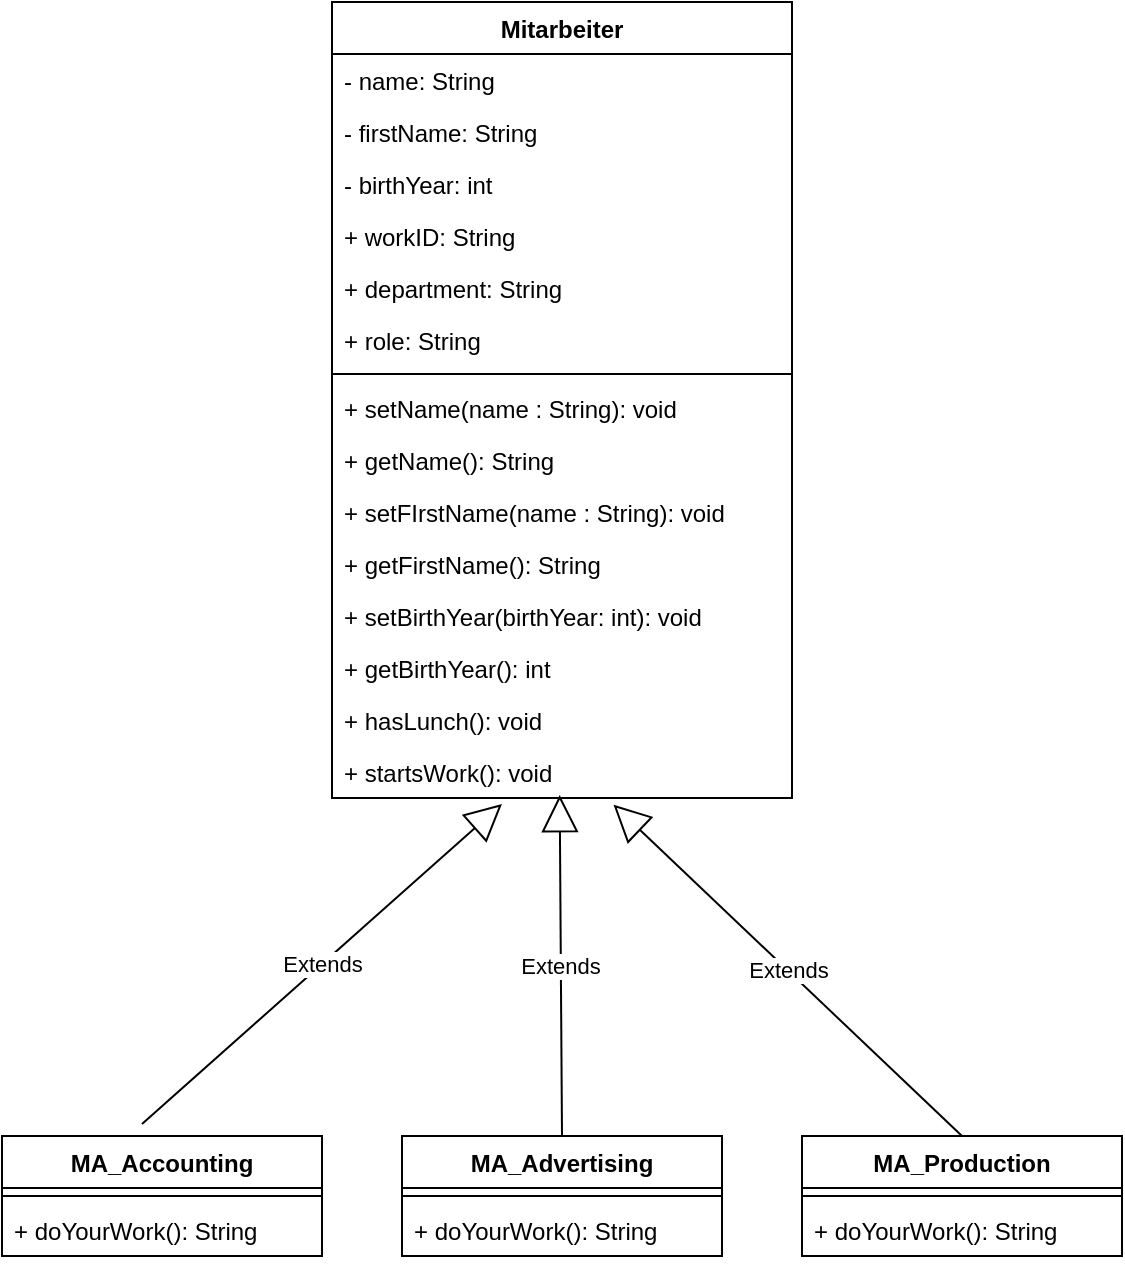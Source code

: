 <mxfile pages="1">
    <diagram id="d2ii8HHGaeJqe1fxGpcZ" name="Version_1">
        <mxGraphModel dx="832" dy="218" grid="1" gridSize="10" guides="1" tooltips="1" connect="1" arrows="1" fold="1" page="1" pageScale="1" pageWidth="1169" pageHeight="827" math="0" shadow="0">
            <root>
                <mxCell id="0"/>
                <mxCell id="1" parent="0"/>
                <mxCell id="HxzilzkeXnBnJLQ9JSz_-1" value="Mitarbeiter" style="swimlane;fontStyle=1;align=center;verticalAlign=top;childLayout=stackLayout;horizontal=1;startSize=26;horizontalStack=0;resizeParent=1;resizeParentMax=0;resizeLast=0;collapsible=1;marginBottom=0;" parent="1" vertex="1">
                    <mxGeometry x="445" y="39" width="230" height="398" as="geometry"/>
                </mxCell>
                <mxCell id="HxzilzkeXnBnJLQ9JSz_-2" value="- name: String" style="text;strokeColor=none;fillColor=none;align=left;verticalAlign=top;spacingLeft=4;spacingRight=4;overflow=hidden;rotatable=0;points=[[0,0.5],[1,0.5]];portConstraint=eastwest;" parent="HxzilzkeXnBnJLQ9JSz_-1" vertex="1">
                    <mxGeometry y="26" width="230" height="26" as="geometry"/>
                </mxCell>
                <mxCell id="HxzilzkeXnBnJLQ9JSz_-6" value="- firstName: String" style="text;strokeColor=none;fillColor=none;align=left;verticalAlign=top;spacingLeft=4;spacingRight=4;overflow=hidden;rotatable=0;points=[[0,0.5],[1,0.5]];portConstraint=eastwest;" parent="HxzilzkeXnBnJLQ9JSz_-1" vertex="1">
                    <mxGeometry y="52" width="230" height="26" as="geometry"/>
                </mxCell>
                <mxCell id="HxzilzkeXnBnJLQ9JSz_-20" value="- birthYear: int" style="text;strokeColor=none;fillColor=none;align=left;verticalAlign=top;spacingLeft=4;spacingRight=4;overflow=hidden;rotatable=0;points=[[0,0.5],[1,0.5]];portConstraint=eastwest;" parent="HxzilzkeXnBnJLQ9JSz_-1" vertex="1">
                    <mxGeometry y="78" width="230" height="26" as="geometry"/>
                </mxCell>
                <mxCell id="HxzilzkeXnBnJLQ9JSz_-22" value="+ workID: String" style="text;strokeColor=none;fillColor=none;align=left;verticalAlign=top;spacingLeft=4;spacingRight=4;overflow=hidden;rotatable=0;points=[[0,0.5],[1,0.5]];portConstraint=eastwest;" parent="HxzilzkeXnBnJLQ9JSz_-1" vertex="1">
                    <mxGeometry y="104" width="230" height="26" as="geometry"/>
                </mxCell>
                <mxCell id="HxzilzkeXnBnJLQ9JSz_-21" value="+ department: String" style="text;strokeColor=none;fillColor=none;align=left;verticalAlign=top;spacingLeft=4;spacingRight=4;overflow=hidden;rotatable=0;points=[[0,0.5],[1,0.5]];portConstraint=eastwest;" parent="HxzilzkeXnBnJLQ9JSz_-1" vertex="1">
                    <mxGeometry y="130" width="230" height="26" as="geometry"/>
                </mxCell>
                <mxCell id="HxzilzkeXnBnJLQ9JSz_-5" value="+ role: String" style="text;strokeColor=none;fillColor=none;align=left;verticalAlign=top;spacingLeft=4;spacingRight=4;overflow=hidden;rotatable=0;points=[[0,0.5],[1,0.5]];portConstraint=eastwest;" parent="HxzilzkeXnBnJLQ9JSz_-1" vertex="1">
                    <mxGeometry y="156" width="230" height="26" as="geometry"/>
                </mxCell>
                <mxCell id="HxzilzkeXnBnJLQ9JSz_-3" value="" style="line;strokeWidth=1;fillColor=none;align=left;verticalAlign=middle;spacingTop=-1;spacingLeft=3;spacingRight=3;rotatable=0;labelPosition=right;points=[];portConstraint=eastwest;" parent="HxzilzkeXnBnJLQ9JSz_-1" vertex="1">
                    <mxGeometry y="182" width="230" height="8" as="geometry"/>
                </mxCell>
                <mxCell id="HxzilzkeXnBnJLQ9JSz_-4" value="+ setName(name : String): void" style="text;strokeColor=none;fillColor=none;align=left;verticalAlign=top;spacingLeft=4;spacingRight=4;overflow=hidden;rotatable=0;points=[[0,0.5],[1,0.5]];portConstraint=eastwest;" parent="HxzilzkeXnBnJLQ9JSz_-1" vertex="1">
                    <mxGeometry y="190" width="230" height="26" as="geometry"/>
                </mxCell>
                <mxCell id="HxzilzkeXnBnJLQ9JSz_-33" value="+ getName(): String" style="text;strokeColor=none;fillColor=none;align=left;verticalAlign=top;spacingLeft=4;spacingRight=4;overflow=hidden;rotatable=0;points=[[0,0.5],[1,0.5]];portConstraint=eastwest;" parent="HxzilzkeXnBnJLQ9JSz_-1" vertex="1">
                    <mxGeometry y="216" width="230" height="26" as="geometry"/>
                </mxCell>
                <mxCell id="HxzilzkeXnBnJLQ9JSz_-77" value="+ setFIrstName(name : String): void" style="text;strokeColor=none;fillColor=none;align=left;verticalAlign=top;spacingLeft=4;spacingRight=4;overflow=hidden;rotatable=0;points=[[0,0.5],[1,0.5]];portConstraint=eastwest;" parent="HxzilzkeXnBnJLQ9JSz_-1" vertex="1">
                    <mxGeometry y="242" width="230" height="26" as="geometry"/>
                </mxCell>
                <mxCell id="HxzilzkeXnBnJLQ9JSz_-37" value="+ getFirstName(): String" style="text;strokeColor=none;fillColor=none;align=left;verticalAlign=top;spacingLeft=4;spacingRight=4;overflow=hidden;rotatable=0;points=[[0,0.5],[1,0.5]];portConstraint=eastwest;" parent="HxzilzkeXnBnJLQ9JSz_-1" vertex="1">
                    <mxGeometry y="268" width="230" height="26" as="geometry"/>
                </mxCell>
                <mxCell id="HxzilzkeXnBnJLQ9JSz_-78" value="+ setBirthYear(birthYear: int): void" style="text;strokeColor=none;fillColor=none;align=left;verticalAlign=top;spacingLeft=4;spacingRight=4;overflow=hidden;rotatable=0;points=[[0,0.5],[1,0.5]];portConstraint=eastwest;" parent="HxzilzkeXnBnJLQ9JSz_-1" vertex="1">
                    <mxGeometry y="294" width="230" height="26" as="geometry"/>
                </mxCell>
                <mxCell id="HxzilzkeXnBnJLQ9JSz_-38" value="+ getBirthYear(): int" style="text;strokeColor=none;fillColor=none;align=left;verticalAlign=top;spacingLeft=4;spacingRight=4;overflow=hidden;rotatable=0;points=[[0,0.5],[1,0.5]];portConstraint=eastwest;" parent="HxzilzkeXnBnJLQ9JSz_-1" vertex="1">
                    <mxGeometry y="320" width="230" height="26" as="geometry"/>
                </mxCell>
                <mxCell id="HxzilzkeXnBnJLQ9JSz_-81" value="+ hasLunch(): void" style="text;strokeColor=none;fillColor=none;align=left;verticalAlign=top;spacingLeft=4;spacingRight=4;overflow=hidden;rotatable=0;points=[[0,0.5],[1,0.5]];portConstraint=eastwest;" parent="HxzilzkeXnBnJLQ9JSz_-1" vertex="1">
                    <mxGeometry y="346" width="230" height="26" as="geometry"/>
                </mxCell>
                <mxCell id="HxzilzkeXnBnJLQ9JSz_-82" value="+ startsWork(): void" style="text;strokeColor=none;fillColor=none;align=left;verticalAlign=top;spacingLeft=4;spacingRight=4;overflow=hidden;rotatable=0;points=[[0,0.5],[1,0.5]];portConstraint=eastwest;" parent="HxzilzkeXnBnJLQ9JSz_-1" vertex="1">
                    <mxGeometry y="372" width="230" height="26" as="geometry"/>
                </mxCell>
                <mxCell id="95ybf5Jd7rPmQPyVANxa-5" value="MA_Accounting" style="swimlane;fontStyle=1;align=center;verticalAlign=top;childLayout=stackLayout;horizontal=1;startSize=26;horizontalStack=0;resizeParent=1;resizeParentMax=0;resizeLast=0;collapsible=1;marginBottom=0;" parent="1" vertex="1">
                    <mxGeometry x="280" y="606" width="160" height="60" as="geometry"/>
                </mxCell>
                <mxCell id="95ybf5Jd7rPmQPyVANxa-7" value="" style="line;strokeWidth=1;fillColor=none;align=left;verticalAlign=middle;spacingTop=-1;spacingLeft=3;spacingRight=3;rotatable=0;labelPosition=right;points=[];portConstraint=eastwest;" parent="95ybf5Jd7rPmQPyVANxa-5" vertex="1">
                    <mxGeometry y="26" width="160" height="8" as="geometry"/>
                </mxCell>
                <mxCell id="95ybf5Jd7rPmQPyVANxa-8" value="+ doYourWork(): String" style="text;strokeColor=none;fillColor=none;align=left;verticalAlign=top;spacingLeft=4;spacingRight=4;overflow=hidden;rotatable=0;points=[[0,0.5],[1,0.5]];portConstraint=eastwest;" parent="95ybf5Jd7rPmQPyVANxa-5" vertex="1">
                    <mxGeometry y="34" width="160" height="26" as="geometry"/>
                </mxCell>
                <mxCell id="95ybf5Jd7rPmQPyVANxa-9" value="MA_Advertising" style="swimlane;fontStyle=1;align=center;verticalAlign=top;childLayout=stackLayout;horizontal=1;startSize=26;horizontalStack=0;resizeParent=1;resizeParentMax=0;resizeLast=0;collapsible=1;marginBottom=0;" parent="1" vertex="1">
                    <mxGeometry x="480" y="606" width="160" height="60" as="geometry"/>
                </mxCell>
                <mxCell id="95ybf5Jd7rPmQPyVANxa-10" value="" style="line;strokeWidth=1;fillColor=none;align=left;verticalAlign=middle;spacingTop=-1;spacingLeft=3;spacingRight=3;rotatable=0;labelPosition=right;points=[];portConstraint=eastwest;" parent="95ybf5Jd7rPmQPyVANxa-9" vertex="1">
                    <mxGeometry y="26" width="160" height="8" as="geometry"/>
                </mxCell>
                <mxCell id="95ybf5Jd7rPmQPyVANxa-11" value="+ doYourWork(): String" style="text;strokeColor=none;fillColor=none;align=left;verticalAlign=top;spacingLeft=4;spacingRight=4;overflow=hidden;rotatable=0;points=[[0,0.5],[1,0.5]];portConstraint=eastwest;" parent="95ybf5Jd7rPmQPyVANxa-9" vertex="1">
                    <mxGeometry y="34" width="160" height="26" as="geometry"/>
                </mxCell>
                <mxCell id="95ybf5Jd7rPmQPyVANxa-12" value="MA_Production" style="swimlane;fontStyle=1;align=center;verticalAlign=top;childLayout=stackLayout;horizontal=1;startSize=26;horizontalStack=0;resizeParent=1;resizeParentMax=0;resizeLast=0;collapsible=1;marginBottom=0;" parent="1" vertex="1">
                    <mxGeometry x="680" y="606" width="160" height="60" as="geometry"/>
                </mxCell>
                <mxCell id="95ybf5Jd7rPmQPyVANxa-13" value="" style="line;strokeWidth=1;fillColor=none;align=left;verticalAlign=middle;spacingTop=-1;spacingLeft=3;spacingRight=3;rotatable=0;labelPosition=right;points=[];portConstraint=eastwest;" parent="95ybf5Jd7rPmQPyVANxa-12" vertex="1">
                    <mxGeometry y="26" width="160" height="8" as="geometry"/>
                </mxCell>
                <mxCell id="95ybf5Jd7rPmQPyVANxa-14" value="+ doYourWork(): String" style="text;strokeColor=none;fillColor=none;align=left;verticalAlign=top;spacingLeft=4;spacingRight=4;overflow=hidden;rotatable=0;points=[[0,0.5],[1,0.5]];portConstraint=eastwest;" parent="95ybf5Jd7rPmQPyVANxa-12" vertex="1">
                    <mxGeometry y="34" width="160" height="26" as="geometry"/>
                </mxCell>
                <mxCell id="95ybf5Jd7rPmQPyVANxa-15" value="Extends" style="endArrow=block;endSize=16;endFill=0;html=1;" parent="1" edge="1">
                    <mxGeometry width="160" relative="1" as="geometry">
                        <mxPoint x="350" y="600" as="sourcePoint"/>
                        <mxPoint x="530" y="440" as="targetPoint"/>
                    </mxGeometry>
                </mxCell>
                <mxCell id="95ybf5Jd7rPmQPyVANxa-16" value="Extends" style="endArrow=block;endSize=16;endFill=0;html=1;exitX=0.5;exitY=0;exitDx=0;exitDy=0;entryX=0.612;entryY=1.13;entryDx=0;entryDy=0;entryPerimeter=0;" parent="1" source="95ybf5Jd7rPmQPyVANxa-12" target="HxzilzkeXnBnJLQ9JSz_-82" edge="1">
                    <mxGeometry width="160" relative="1" as="geometry">
                        <mxPoint x="329.5" y="735.5" as="sourcePoint"/>
                        <mxPoint x="560" y="440" as="targetPoint"/>
                    </mxGeometry>
                </mxCell>
                <mxCell id="95ybf5Jd7rPmQPyVANxa-18" value="Extends" style="endArrow=block;endSize=16;endFill=0;html=1;entryX=0.495;entryY=0.944;entryDx=0;entryDy=0;entryPerimeter=0;exitX=0.5;exitY=0;exitDx=0;exitDy=0;" parent="1" source="95ybf5Jd7rPmQPyVANxa-9" target="HxzilzkeXnBnJLQ9JSz_-82" edge="1">
                    <mxGeometry width="160" relative="1" as="geometry">
                        <mxPoint x="280" y="690" as="sourcePoint"/>
                        <mxPoint x="440" y="690" as="targetPoint"/>
                    </mxGeometry>
                </mxCell>
            </root>
        </mxGraphModel>
    </diagram>
    <diagram id="rslk0cFmQEmTFeQj0iwp" name="Version_2">
        <mxGraphModel dx="1387" dy="363" grid="1" gridSize="10" guides="1" tooltips="1" connect="1" arrows="1" fold="1" page="1" pageScale="1" pageWidth="827" pageHeight="1169" math="0" shadow="0">
            <root>
                <mxCell id="5AjywHilVlEpn1nIVccS-0"/>
                <mxCell id="5AjywHilVlEpn1nIVccS-1" parent="5AjywHilVlEpn1nIVccS-0"/>
                <mxCell id="5AjywHilVlEpn1nIVccS-2" value="Mitarbeiter" style="swimlane;fontStyle=1;align=center;verticalAlign=top;childLayout=stackLayout;horizontal=1;startSize=26;horizontalStack=0;resizeParent=1;resizeParentMax=0;resizeLast=0;collapsible=1;marginBottom=0;" parent="5AjywHilVlEpn1nIVccS-1" vertex="1">
                    <mxGeometry x="320" y="440" width="280" height="200" as="geometry"/>
                </mxCell>
                <mxCell id="5AjywHilVlEpn1nIVccS-3" value="+ workID: String" style="text;strokeColor=none;fillColor=none;align=left;verticalAlign=top;spacingLeft=4;spacingRight=4;overflow=hidden;rotatable=0;points=[[0,0.5],[1,0.5]];portConstraint=eastwest;" parent="5AjywHilVlEpn1nIVccS-2" vertex="1">
                    <mxGeometry y="26" width="280" height="26" as="geometry"/>
                </mxCell>
                <mxCell id="5AjywHilVlEpn1nIVccS-4" value="+ department: String" style="text;strokeColor=none;fillColor=none;align=left;verticalAlign=top;spacingLeft=4;spacingRight=4;overflow=hidden;rotatable=0;points=[[0,0.5],[1,0.5]];portConstraint=eastwest;" parent="5AjywHilVlEpn1nIVccS-2" vertex="1">
                    <mxGeometry y="52" width="280" height="26" as="geometry"/>
                </mxCell>
                <mxCell id="5AjywHilVlEpn1nIVccS-5" value="+ role: String" style="text;strokeColor=none;fillColor=none;align=left;verticalAlign=top;spacingLeft=4;spacingRight=4;overflow=hidden;rotatable=0;points=[[0,0.5],[1,0.5]];portConstraint=eastwest;" parent="5AjywHilVlEpn1nIVccS-2" vertex="1">
                    <mxGeometry y="78" width="280" height="26" as="geometry"/>
                </mxCell>
                <mxCell id="5AjywHilVlEpn1nIVccS-6" value="" style="line;strokeWidth=1;fillColor=none;align=left;verticalAlign=middle;spacingTop=-1;spacingLeft=3;spacingRight=3;rotatable=0;labelPosition=right;points=[];portConstraint=eastwest;" parent="5AjywHilVlEpn1nIVccS-2" vertex="1">
                    <mxGeometry y="104" width="280" height="8" as="geometry"/>
                </mxCell>
                <mxCell id="5AjywHilVlEpn1nIVccS-7" value="# hasLunch(): void" style="text;strokeColor=none;fillColor=none;align=left;verticalAlign=top;spacingLeft=4;spacingRight=4;overflow=hidden;rotatable=0;points=[[0,0.5],[1,0.5]];portConstraint=eastwest;" parent="5AjywHilVlEpn1nIVccS-2" vertex="1">
                    <mxGeometry y="112" width="280" height="26" as="geometry"/>
                </mxCell>
                <mxCell id="5AjywHilVlEpn1nIVccS-8" value="# startsWork(): void" style="text;strokeColor=none;fillColor=none;align=left;verticalAlign=top;spacingLeft=4;spacingRight=4;overflow=hidden;rotatable=0;points=[[0,0.5],[1,0.5]];portConstraint=eastwest;" parent="5AjywHilVlEpn1nIVccS-2" vertex="1">
                    <mxGeometry y="138" width="280" height="26" as="geometry"/>
                </mxCell>
                <mxCell id="Oi3pcwdx84Ui-RIcoIZu-0" value="# getEmployedTime(): void" style="text;strokeColor=none;fillColor=none;align=left;verticalAlign=top;spacingLeft=4;spacingRight=4;overflow=hidden;rotatable=0;points=[[0,0.5],[1,0.5]];portConstraint=eastwest;" vertex="1" parent="5AjywHilVlEpn1nIVccS-2">
                    <mxGeometry y="164" width="280" height="36" as="geometry"/>
                </mxCell>
                <mxCell id="5AjywHilVlEpn1nIVccS-9" value="MA_Accounting" style="swimlane;fontStyle=1;align=center;verticalAlign=top;childLayout=stackLayout;horizontal=1;startSize=26;horizontalStack=0;resizeParent=1;resizeParentMax=0;resizeLast=0;collapsible=1;marginBottom=0;" parent="5AjywHilVlEpn1nIVccS-1" vertex="1">
                    <mxGeometry x="200" y="740" width="160" height="60" as="geometry"/>
                </mxCell>
                <mxCell id="5AjywHilVlEpn1nIVccS-10" value="" style="line;strokeWidth=1;fillColor=none;align=left;verticalAlign=middle;spacingTop=-1;spacingLeft=3;spacingRight=3;rotatable=0;labelPosition=right;points=[];portConstraint=eastwest;" parent="5AjywHilVlEpn1nIVccS-9" vertex="1">
                    <mxGeometry y="26" width="160" height="8" as="geometry"/>
                </mxCell>
                <mxCell id="5AjywHilVlEpn1nIVccS-11" value="+ doYourWork(): String" style="text;strokeColor=none;fillColor=none;align=left;verticalAlign=top;spacingLeft=4;spacingRight=4;overflow=hidden;rotatable=0;points=[[0,0.5],[1,0.5]];portConstraint=eastwest;" parent="5AjywHilVlEpn1nIVccS-9" vertex="1">
                    <mxGeometry y="34" width="160" height="26" as="geometry"/>
                </mxCell>
                <mxCell id="5AjywHilVlEpn1nIVccS-12" value="MA_Advertising" style="swimlane;fontStyle=1;align=center;verticalAlign=top;childLayout=stackLayout;horizontal=1;startSize=26;horizontalStack=0;resizeParent=1;resizeParentMax=0;resizeLast=0;collapsible=1;marginBottom=0;" parent="5AjywHilVlEpn1nIVccS-1" vertex="1">
                    <mxGeometry x="400" y="740" width="160" height="60" as="geometry"/>
                </mxCell>
                <mxCell id="5AjywHilVlEpn1nIVccS-13" value="" style="line;strokeWidth=1;fillColor=none;align=left;verticalAlign=middle;spacingTop=-1;spacingLeft=3;spacingRight=3;rotatable=0;labelPosition=right;points=[];portConstraint=eastwest;" parent="5AjywHilVlEpn1nIVccS-12" vertex="1">
                    <mxGeometry y="26" width="160" height="8" as="geometry"/>
                </mxCell>
                <mxCell id="5AjywHilVlEpn1nIVccS-14" value="+ doYourWork(): String" style="text;strokeColor=none;fillColor=none;align=left;verticalAlign=top;spacingLeft=4;spacingRight=4;overflow=hidden;rotatable=0;points=[[0,0.5],[1,0.5]];portConstraint=eastwest;" parent="5AjywHilVlEpn1nIVccS-12" vertex="1">
                    <mxGeometry y="34" width="160" height="26" as="geometry"/>
                </mxCell>
                <mxCell id="5AjywHilVlEpn1nIVccS-15" value="MA_Production" style="swimlane;fontStyle=1;align=center;verticalAlign=top;childLayout=stackLayout;horizontal=1;startSize=26;horizontalStack=0;resizeParent=1;resizeParentMax=0;resizeLast=0;collapsible=1;marginBottom=0;" parent="5AjywHilVlEpn1nIVccS-1" vertex="1">
                    <mxGeometry x="600" y="740" width="160" height="60" as="geometry"/>
                </mxCell>
                <mxCell id="5AjywHilVlEpn1nIVccS-16" value="" style="line;strokeWidth=1;fillColor=none;align=left;verticalAlign=middle;spacingTop=-1;spacingLeft=3;spacingRight=3;rotatable=0;labelPosition=right;points=[];portConstraint=eastwest;" parent="5AjywHilVlEpn1nIVccS-15" vertex="1">
                    <mxGeometry y="26" width="160" height="8" as="geometry"/>
                </mxCell>
                <mxCell id="5AjywHilVlEpn1nIVccS-17" value="+ doYourWork(): String" style="text;strokeColor=none;fillColor=none;align=left;verticalAlign=top;spacingLeft=4;spacingRight=4;overflow=hidden;rotatable=0;points=[[0,0.5],[1,0.5]];portConstraint=eastwest;" parent="5AjywHilVlEpn1nIVccS-15" vertex="1">
                    <mxGeometry y="34" width="160" height="26" as="geometry"/>
                </mxCell>
                <mxCell id="5AjywHilVlEpn1nIVccS-18" value="Extends" style="endArrow=block;endSize=16;endFill=0;html=1;exitX=0.5;exitY=0;exitDx=0;exitDy=0;entryX=0.497;entryY=1.104;entryDx=0;entryDy=0;entryPerimeter=0;" parent="5AjywHilVlEpn1nIVccS-1" source="5AjywHilVlEpn1nIVccS-9" target="Oi3pcwdx84Ui-RIcoIZu-0" edge="1">
                    <mxGeometry width="160" relative="1" as="geometry">
                        <mxPoint x="-20" y="690" as="sourcePoint"/>
                        <mxPoint x="370" y="630" as="targetPoint"/>
                    </mxGeometry>
                </mxCell>
                <mxCell id="5AjywHilVlEpn1nIVccS-19" value="Extends" style="endArrow=block;endSize=16;endFill=0;html=1;exitX=0.5;exitY=0;exitDx=0;exitDy=0;entryX=0.569;entryY=1.216;entryDx=0;entryDy=0;entryPerimeter=0;" parent="5AjywHilVlEpn1nIVccS-1" source="5AjywHilVlEpn1nIVccS-15" target="Oi3pcwdx84Ui-RIcoIZu-0" edge="1">
                    <mxGeometry width="160" relative="1" as="geometry">
                        <mxPoint x="329.5" y="997.5" as="sourcePoint"/>
                        <mxPoint x="520" y="642" as="targetPoint"/>
                    </mxGeometry>
                </mxCell>
                <mxCell id="5AjywHilVlEpn1nIVccS-20" value="Extends" style="endArrow=block;endSize=16;endFill=0;html=1;exitX=0.422;exitY=-0.064;exitDx=0;exitDy=0;exitPerimeter=0;entryX=0.526;entryY=1.045;entryDx=0;entryDy=0;entryPerimeter=0;" parent="5AjywHilVlEpn1nIVccS-1" source="5AjywHilVlEpn1nIVccS-12" target="Oi3pcwdx84Ui-RIcoIZu-0" edge="1">
                    <mxGeometry width="160" relative="1" as="geometry">
                        <mxPoint x="280" y="952" as="sourcePoint"/>
                        <mxPoint x="468" y="640" as="targetPoint"/>
                    </mxGeometry>
                </mxCell>
                <mxCell id="5AjywHilVlEpn1nIVccS-21" value="Person" style="swimlane;fontStyle=1;align=center;verticalAlign=top;childLayout=stackLayout;horizontal=1;startSize=26;horizontalStack=0;resizeParent=1;resizeParentMax=0;resizeLast=0;collapsible=1;marginBottom=0;" parent="5AjywHilVlEpn1nIVccS-1" vertex="1">
                    <mxGeometry x="320" y="40" width="280" height="320" as="geometry"/>
                </mxCell>
                <mxCell id="5AjywHilVlEpn1nIVccS-22" value="- firstName: String" style="text;strokeColor=none;fillColor=none;align=left;verticalAlign=top;spacingLeft=4;spacingRight=4;overflow=hidden;rotatable=0;points=[[0,0.5],[1,0.5]];portConstraint=eastwest;" parent="5AjywHilVlEpn1nIVccS-21" vertex="1">
                    <mxGeometry y="26" width="280" height="26" as="geometry"/>
                </mxCell>
                <mxCell id="5AjywHilVlEpn1nIVccS-23" value="- birthYear: int" style="text;strokeColor=none;fillColor=none;align=left;verticalAlign=top;spacingLeft=4;spacingRight=4;overflow=hidden;rotatable=0;points=[[0,0.5],[1,0.5]];portConstraint=eastwest;" parent="5AjywHilVlEpn1nIVccS-21" vertex="1">
                    <mxGeometry y="52" width="280" height="26" as="geometry"/>
                </mxCell>
                <mxCell id="5AjywHilVlEpn1nIVccS-24" value="- familyName: String" style="text;strokeColor=none;fillColor=none;align=left;verticalAlign=top;spacingLeft=4;spacingRight=4;overflow=hidden;rotatable=0;points=[[0,0.5],[1,0.5]];portConstraint=eastwest;" parent="5AjywHilVlEpn1nIVccS-21" vertex="1">
                    <mxGeometry y="78" width="280" height="26" as="geometry"/>
                </mxCell>
                <mxCell id="5AjywHilVlEpn1nIVccS-25" value="" style="line;strokeWidth=1;fillColor=none;align=left;verticalAlign=middle;spacingTop=-1;spacingLeft=3;spacingRight=3;rotatable=0;labelPosition=right;points=[];portConstraint=eastwest;" parent="5AjywHilVlEpn1nIVccS-21" vertex="1">
                    <mxGeometry y="104" width="280" height="8" as="geometry"/>
                </mxCell>
                <mxCell id="5AjywHilVlEpn1nIVccS-26" value="+ setFamilyName(String): void" style="text;strokeColor=none;fillColor=none;align=left;verticalAlign=top;spacingLeft=4;spacingRight=4;overflow=hidden;rotatable=0;points=[[0,0.5],[1,0.5]];portConstraint=eastwest;" parent="5AjywHilVlEpn1nIVccS-21" vertex="1">
                    <mxGeometry y="112" width="280" height="26" as="geometry"/>
                </mxCell>
                <mxCell id="5AjywHilVlEpn1nIVccS-27" value="+ getFamilyName(): String" style="text;strokeColor=none;fillColor=none;align=left;verticalAlign=top;spacingLeft=4;spacingRight=4;overflow=hidden;rotatable=0;points=[[0,0.5],[1,0.5]];portConstraint=eastwest;" parent="5AjywHilVlEpn1nIVccS-21" vertex="1">
                    <mxGeometry y="138" width="280" height="26" as="geometry"/>
                </mxCell>
                <mxCell id="5AjywHilVlEpn1nIVccS-28" value="+ setFIrstName(String): void" style="text;strokeColor=none;fillColor=none;align=left;verticalAlign=top;spacingLeft=4;spacingRight=4;overflow=hidden;rotatable=0;points=[[0,0.5],[1,0.5]];portConstraint=eastwest;" parent="5AjywHilVlEpn1nIVccS-21" vertex="1">
                    <mxGeometry y="164" width="280" height="26" as="geometry"/>
                </mxCell>
                <mxCell id="5AjywHilVlEpn1nIVccS-29" value="+ getFirstName(): String" style="text;strokeColor=none;fillColor=none;align=left;verticalAlign=top;spacingLeft=4;spacingRight=4;overflow=hidden;rotatable=0;points=[[0,0.5],[1,0.5]];portConstraint=eastwest;" parent="5AjywHilVlEpn1nIVccS-21" vertex="1">
                    <mxGeometry y="190" width="280" height="26" as="geometry"/>
                </mxCell>
                <mxCell id="5AjywHilVlEpn1nIVccS-30" value="+ setBirthYear(int): void" style="text;strokeColor=none;fillColor=none;align=left;verticalAlign=top;spacingLeft=4;spacingRight=4;overflow=hidden;rotatable=0;points=[[0,0.5],[1,0.5]];portConstraint=eastwest;" parent="5AjywHilVlEpn1nIVccS-21" vertex="1">
                    <mxGeometry y="216" width="280" height="26" as="geometry"/>
                </mxCell>
                <mxCell id="5AjywHilVlEpn1nIVccS-31" value="+ getBirthYear(): int" style="text;strokeColor=none;fillColor=none;align=left;verticalAlign=top;spacingLeft=4;spacingRight=4;overflow=hidden;rotatable=0;points=[[0,0.5],[1,0.5]];portConstraint=eastwest;" parent="5AjywHilVlEpn1nIVccS-21" vertex="1">
                    <mxGeometry y="242" width="280" height="26" as="geometry"/>
                </mxCell>
                <mxCell id="5AjywHilVlEpn1nIVccS-32" value="# getPersonalData(): String" style="text;strokeColor=none;fillColor=none;align=left;verticalAlign=top;spacingLeft=4;spacingRight=4;overflow=hidden;rotatable=0;points=[[0,0.5],[1,0.5]];portConstraint=eastwest;" parent="5AjywHilVlEpn1nIVccS-21" vertex="1">
                    <mxGeometry y="268" width="280" height="52" as="geometry"/>
                </mxCell>
                <mxCell id="5AjywHilVlEpn1nIVccS-33" value="Extends" style="endArrow=block;endSize=16;endFill=0;html=1;exitX=0.5;exitY=0;exitDx=0;exitDy=0;entryX=0.503;entryY=0.983;entryDx=0;entryDy=0;entryPerimeter=0;" parent="5AjywHilVlEpn1nIVccS-1" source="5AjywHilVlEpn1nIVccS-2" target="5AjywHilVlEpn1nIVccS-32" edge="1">
                    <mxGeometry width="160" relative="1" as="geometry">
                        <mxPoint x="490" y="410" as="sourcePoint"/>
                        <mxPoint x="500" y="340" as="targetPoint"/>
                    </mxGeometry>
                </mxCell>
            </root>
        </mxGraphModel>
    </diagram>
</mxfile>